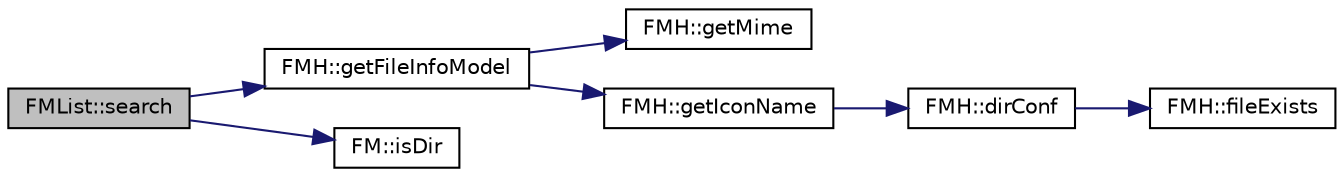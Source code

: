 digraph "FMList::search"
{
 // INTERACTIVE_SVG=YES
 // LATEX_PDF_SIZE
  edge [fontname="Helvetica",fontsize="10",labelfontname="Helvetica",labelfontsize="10"];
  node [fontname="Helvetica",fontsize="10",shape=record];
  rankdir="LR";
  Node117 [label="FMList::search",height=0.2,width=0.4,color="black", fillcolor="grey75", style="filled", fontcolor="black",tooltip=" "];
  Node117 -> Node118 [color="midnightblue",fontsize="10",style="solid",fontname="Helvetica"];
  Node118 [label="FMH::getFileInfoModel",height=0.2,width=0.4,color="black", fillcolor="white", style="filled",URL="$namespace_f_m_h.html#ac748bdab6e71b54b5817eee0ab5f63ed",tooltip=" "];
  Node118 -> Node119 [color="midnightblue",fontsize="10",style="solid",fontname="Helvetica"];
  Node119 [label="FMH::getMime",height=0.2,width=0.4,color="black", fillcolor="white", style="filled",URL="$namespace_f_m_h.html#ae5ec7c16319a70d5e440e697c1f77302",tooltip=" "];
  Node118 -> Node120 [color="midnightblue",fontsize="10",style="solid",fontname="Helvetica"];
  Node120 [label="FMH::getIconName",height=0.2,width=0.4,color="black", fillcolor="white", style="filled",URL="$namespace_f_m_h.html#ab081b4a8e2faedbe025f94fa44113bac",tooltip=" "];
  Node120 -> Node121 [color="midnightblue",fontsize="10",style="solid",fontname="Helvetica"];
  Node121 [label="FMH::dirConf",height=0.2,width=0.4,color="black", fillcolor="white", style="filled",URL="$namespace_f_m_h.html#a1b405335d77e0369742dde8540bc7add",tooltip=" "];
  Node121 -> Node122 [color="midnightblue",fontsize="10",style="solid",fontname="Helvetica"];
  Node122 [label="FMH::fileExists",height=0.2,width=0.4,color="black", fillcolor="white", style="filled",URL="$namespace_f_m_h.html#a96fb85b0283389ba71e8a20daeab400f",tooltip=" "];
  Node117 -> Node123 [color="midnightblue",fontsize="10",style="solid",fontname="Helvetica"];
  Node123 [label="FM::isDir",height=0.2,width=0.4,color="black", fillcolor="white", style="filled",URL="$class_f_m.html#a8d97fbe1844512d305cf49631e242502",tooltip=" "];
}
